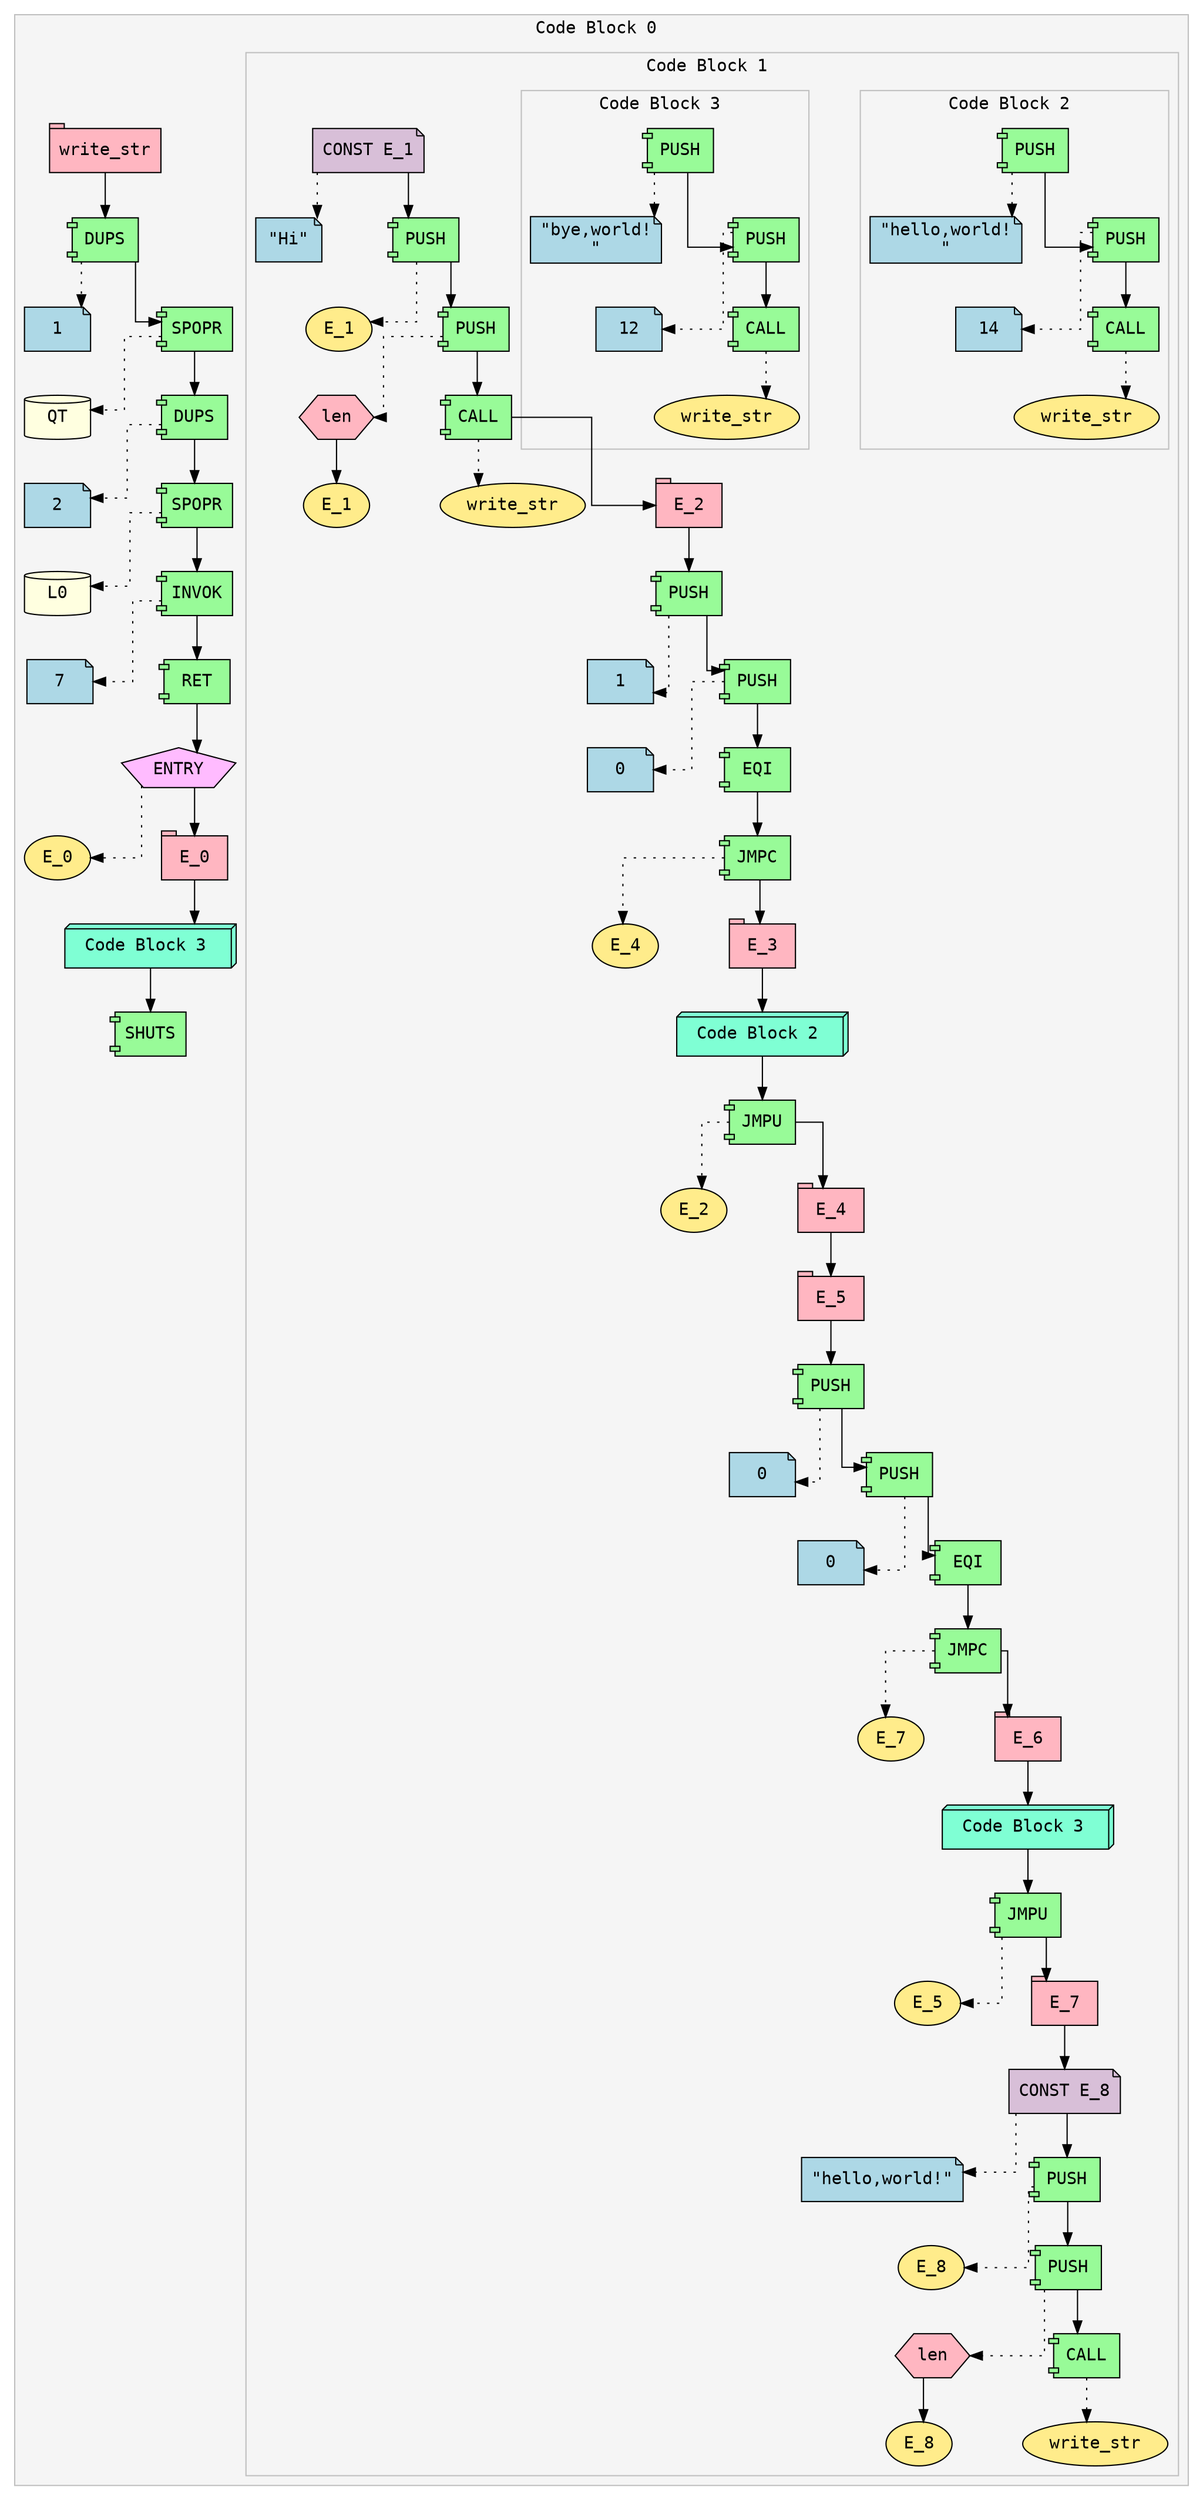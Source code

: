 digraph ir {
splines=ortho;
nodesep=0.8;
ranksep=0.5;
subgraph cluster_0 {
label="Code Block 0 ";
style=filled;
color=gray;
fillcolor=whitesmoke;
fontname="Courier";
Expr_1 [shape=tab style=filled fillcolor=lightpink fontname="Courier" label="write_str"]
Expr_2 [shape=component style=filled fillcolor=palegreen fontname="Courier" label="DUPS"]
Expr_3 [shape=note style=filled fillcolor=lightblue fontname="Courier" label="1"]
Expr_2 -> Expr_3 [style=dotted]
Expr_1 -> Expr_2;
Expr_4 [shape=component style=filled fillcolor=palegreen fontname="Courier" label="SPOPR"]
Expr_5 [shape=cylinder style=filled fillcolor=lightyellow fontname="Courier" label="QT"]
Expr_4 -> Expr_5 [style=dotted]
Expr_2 -> Expr_4;
Expr_6 [shape=component style=filled fillcolor=palegreen fontname="Courier" label="DUPS"]
Expr_7 [shape=note style=filled fillcolor=lightblue fontname="Courier" label="2"]
Expr_6 -> Expr_7 [style=dotted]
Expr_4 -> Expr_6;
Expr_8 [shape=component style=filled fillcolor=palegreen fontname="Courier" label="SPOPR"]
Expr_9 [shape=cylinder style=filled fillcolor=lightyellow fontname="Courier" label="L0"]
Expr_8 -> Expr_9 [style=dotted]
Expr_6 -> Expr_8;
Expr_10 [shape=component style=filled fillcolor=palegreen fontname="Courier" label="INVOK"]
Expr_11 [shape=note style=filled fillcolor=lightblue fontname="Courier" label="7"]
Expr_10 -> Expr_11 [style=dotted]
Expr_8 -> Expr_10;
Expr_12 [shape=component style=filled fillcolor=palegreen fontname="Courier" label="RET"]
Expr_10 -> Expr_12;
Expr_13 [shape=pentagon style=filled fillcolor=plum1 fontname="Courier" label="ENTRY"]
Expr_14 [shape=ellipse style=filled fillcolor=lightgoldenrod1 fontname="Courier" label="E_0"]
Expr_13 -> Expr_14 [style=dotted]
Expr_12 -> Expr_13;
Expr_15 [shape=tab style=filled fillcolor=lightpink fontname="Courier" label="E_0"]
Expr_13 -> Expr_15;
subgraph cluster_16 {
label="Code Block 1 ";
style=filled;
color=gray;
fillcolor=whitesmoke;
fontname="Courier";
Expr_17 [shape=note style=filled fillcolor=thistle fontname="Courier" label="CONST E_1"]
Expr_18 [shape=note style=filled fillcolor=lightblue fontname="Courier" label="\"Hi\""]
Expr_17 -> Expr_18 [style=dotted]
Expr_19 [shape=component style=filled fillcolor=palegreen fontname="Courier" label="PUSH"]
Expr_20 [shape=ellipse style=filled fillcolor=lightgoldenrod1 fontname="Courier" label="E_1"]
Expr_19 -> Expr_20 [style=dotted]
Expr_17 -> Expr_19;
Expr_21 [shape=component style=filled fillcolor=palegreen fontname="Courier" label="PUSH"]
Expr_22 [shape=hexagon style=filled fillcolor=lightpink fontname="Courier" label="len"]
Expr_23 [shape=ellipse style=filled fillcolor=lightgoldenrod1 fontname="Courier" label="E_1"]
Expr_22 -> Expr_23
Expr_21 -> Expr_22 [style=dotted]
Expr_19 -> Expr_21;
Expr_24 [shape=component style=filled fillcolor=palegreen fontname="Courier" label="CALL"]
Expr_25 [shape=ellipse style=filled fillcolor=lightgoldenrod1 fontname="Courier" label="write_str"]
Expr_24 -> Expr_25 [style=dotted]
Expr_21 -> Expr_24;
Expr_26 [shape=tab style=filled fillcolor=lightpink fontname="Courier" label="E_2"]
Expr_24 -> Expr_26;
Expr_27 [shape=component style=filled fillcolor=palegreen fontname="Courier" label="PUSH"]
Expr_28 [shape=note style=filled fillcolor=lightblue fontname="Courier" label="1"]
Expr_27 -> Expr_28 [style=dotted]
Expr_26 -> Expr_27;
Expr_29 [shape=component style=filled fillcolor=palegreen fontname="Courier" label="PUSH"]
Expr_30 [shape=note style=filled fillcolor=lightblue fontname="Courier" label="0"]
Expr_29 -> Expr_30 [style=dotted]
Expr_27 -> Expr_29;
Expr_31 [shape=component style=filled fillcolor=palegreen fontname="Courier" label="EQI"]
Expr_29 -> Expr_31;
Expr_32 [shape=component style=filled fillcolor=palegreen fontname="Courier" label="JMPC"]
Expr_33 [shape=ellipse style=filled fillcolor=lightgoldenrod1 fontname="Courier" label="E_4"]
Expr_32 -> Expr_33 [style=dotted]
Expr_31 -> Expr_32;
Expr_34 [shape=tab style=filled fillcolor=lightpink fontname="Courier" label="E_3"]
Expr_32 -> Expr_34;
subgraph cluster_35 {
label="Code Block 2 ";
style=filled;
color=gray;
fillcolor=whitesmoke;
fontname="Courier";
Expr_36 [shape=component style=filled fillcolor=palegreen fontname="Courier" label="PUSH"]
Expr_37 [shape=note style=filled fillcolor=lightblue fontname="Courier" label="\"hello,world!\n\""]
Expr_36 -> Expr_37 [style=dotted]
Expr_38 [shape=component style=filled fillcolor=palegreen fontname="Courier" label="PUSH"]
Expr_39 [shape=note style=filled fillcolor=lightblue fontname="Courier" label="14"]
Expr_38 -> Expr_39 [style=dotted]
Expr_36 -> Expr_38;
Expr_40 [shape=component style=filled fillcolor=palegreen fontname="Courier" label="CALL"]
Expr_41 [shape=ellipse style=filled fillcolor=lightgoldenrod1 fontname="Courier" label="write_str"]
Expr_40 -> Expr_41 [style=dotted]
Expr_38 -> Expr_40;
}
Expr_35 [shape=box3d style=filled fillcolor=aquamarine fontname="Courier" label=" Code Block 2  "]
Expr_34 -> Expr_35;
Expr_42 [shape=component style=filled fillcolor=palegreen fontname="Courier" label="JMPU"]
Expr_43 [shape=ellipse style=filled fillcolor=lightgoldenrod1 fontname="Courier" label="E_2"]
Expr_42 -> Expr_43 [style=dotted]
Expr_35 -> Expr_42;
Expr_44 [shape=tab style=filled fillcolor=lightpink fontname="Courier" label="E_4"]
Expr_42 -> Expr_44;
Expr_45 [shape=tab style=filled fillcolor=lightpink fontname="Courier" label="E_5"]
Expr_44 -> Expr_45;
Expr_46 [shape=component style=filled fillcolor=palegreen fontname="Courier" label="PUSH"]
Expr_47 [shape=note style=filled fillcolor=lightblue fontname="Courier" label="0"]
Expr_46 -> Expr_47 [style=dotted]
Expr_45 -> Expr_46;
Expr_48 [shape=component style=filled fillcolor=palegreen fontname="Courier" label="PUSH"]
Expr_49 [shape=note style=filled fillcolor=lightblue fontname="Courier" label="0"]
Expr_48 -> Expr_49 [style=dotted]
Expr_46 -> Expr_48;
Expr_50 [shape=component style=filled fillcolor=palegreen fontname="Courier" label="EQI"]
Expr_48 -> Expr_50;
Expr_51 [shape=component style=filled fillcolor=palegreen fontname="Courier" label="JMPC"]
Expr_52 [shape=ellipse style=filled fillcolor=lightgoldenrod1 fontname="Courier" label="E_7"]
Expr_51 -> Expr_52 [style=dotted]
Expr_50 -> Expr_51;
Expr_53 [shape=tab style=filled fillcolor=lightpink fontname="Courier" label="E_6"]
Expr_51 -> Expr_53;
subgraph cluster_54 {
label="Code Block 3 ";
style=filled;
color=gray;
fillcolor=whitesmoke;
fontname="Courier";
Expr_55 [shape=component style=filled fillcolor=palegreen fontname="Courier" label="PUSH"]
Expr_56 [shape=note style=filled fillcolor=lightblue fontname="Courier" label="\"bye,world!\n\""]
Expr_55 -> Expr_56 [style=dotted]
Expr_57 [shape=component style=filled fillcolor=palegreen fontname="Courier" label="PUSH"]
Expr_58 [shape=note style=filled fillcolor=lightblue fontname="Courier" label="12"]
Expr_57 -> Expr_58 [style=dotted]
Expr_55 -> Expr_57;
Expr_59 [shape=component style=filled fillcolor=palegreen fontname="Courier" label="CALL"]
Expr_60 [shape=ellipse style=filled fillcolor=lightgoldenrod1 fontname="Courier" label="write_str"]
Expr_59 -> Expr_60 [style=dotted]
Expr_57 -> Expr_59;
}
Expr_54 [shape=box3d style=filled fillcolor=aquamarine fontname="Courier" label=" Code Block 3  "]
Expr_53 -> Expr_54;
Expr_61 [shape=component style=filled fillcolor=palegreen fontname="Courier" label="JMPU"]
Expr_62 [shape=ellipse style=filled fillcolor=lightgoldenrod1 fontname="Courier" label="E_5"]
Expr_61 -> Expr_62 [style=dotted]
Expr_54 -> Expr_61;
Expr_63 [shape=tab style=filled fillcolor=lightpink fontname="Courier" label="E_7"]
Expr_61 -> Expr_63;
Expr_64 [shape=note style=filled fillcolor=thistle fontname="Courier" label="CONST E_8"]
Expr_65 [shape=note style=filled fillcolor=lightblue fontname="Courier" label="\"hello,world!\""]
Expr_64 -> Expr_65 [style=dotted]
Expr_63 -> Expr_64;
Expr_66 [shape=component style=filled fillcolor=palegreen fontname="Courier" label="PUSH"]
Expr_67 [shape=ellipse style=filled fillcolor=lightgoldenrod1 fontname="Courier" label="E_8"]
Expr_66 -> Expr_67 [style=dotted]
Expr_64 -> Expr_66;
Expr_68 [shape=component style=filled fillcolor=palegreen fontname="Courier" label="PUSH"]
Expr_69 [shape=hexagon style=filled fillcolor=lightpink fontname="Courier" label="len"]
Expr_70 [shape=ellipse style=filled fillcolor=lightgoldenrod1 fontname="Courier" label="E_8"]
Expr_69 -> Expr_70
Expr_68 -> Expr_69 [style=dotted]
Expr_66 -> Expr_68;
Expr_71 [shape=component style=filled fillcolor=palegreen fontname="Courier" label="CALL"]
Expr_72 [shape=ellipse style=filled fillcolor=lightgoldenrod1 fontname="Courier" label="write_str"]
Expr_71 -> Expr_72 [style=dotted]
Expr_68 -> Expr_71;
}
Expr_16 [shape=box3d style=filled fillcolor=aquamarine fontname="Courier" label=" Code Block 3  "]
Expr_15 -> Expr_16;
Expr_73 [shape=component style=filled fillcolor=palegreen fontname="Courier" label="SHUTS"]
Expr_16 -> Expr_73;
}
}
